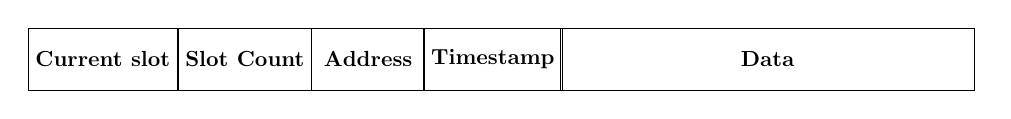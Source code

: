 \resizebox{1\textwidth}{!}{%
\begin{tikzpicture}[scale=\textwidth]
\node[draw, align = center, 
		minimum width=0.15\textwidth, 
		minimum height=10mm] 
	(slot) at (0,0)
	{\textbf{Current slot}};
\node[draw, right = 0cm of slot,
		minimum width=0.15\textwidth, 
		minimum height=10mm]
	(slotcnt)
	{\textbf{Slot Count}};
\node[draw, right = 0cm of slotcnt,
		minimum width=0.15\textwidth, 
		minimum height=10mm]
	(addr)
	{\textbf{Address}};
	\node[draw, right = 0cm of addr,
		minimum width=0.15\textwidth, 
		minimum height=10mm]
	(timestamp)
	{\textbf{Timestamp}};
\node[draw, right = 0cm of timestamp,
		minimum width=0.55\textwidth, 
		minimum height=10mm]
	(mode)
	{\textbf{Data}};

\end{tikzpicture}
}%